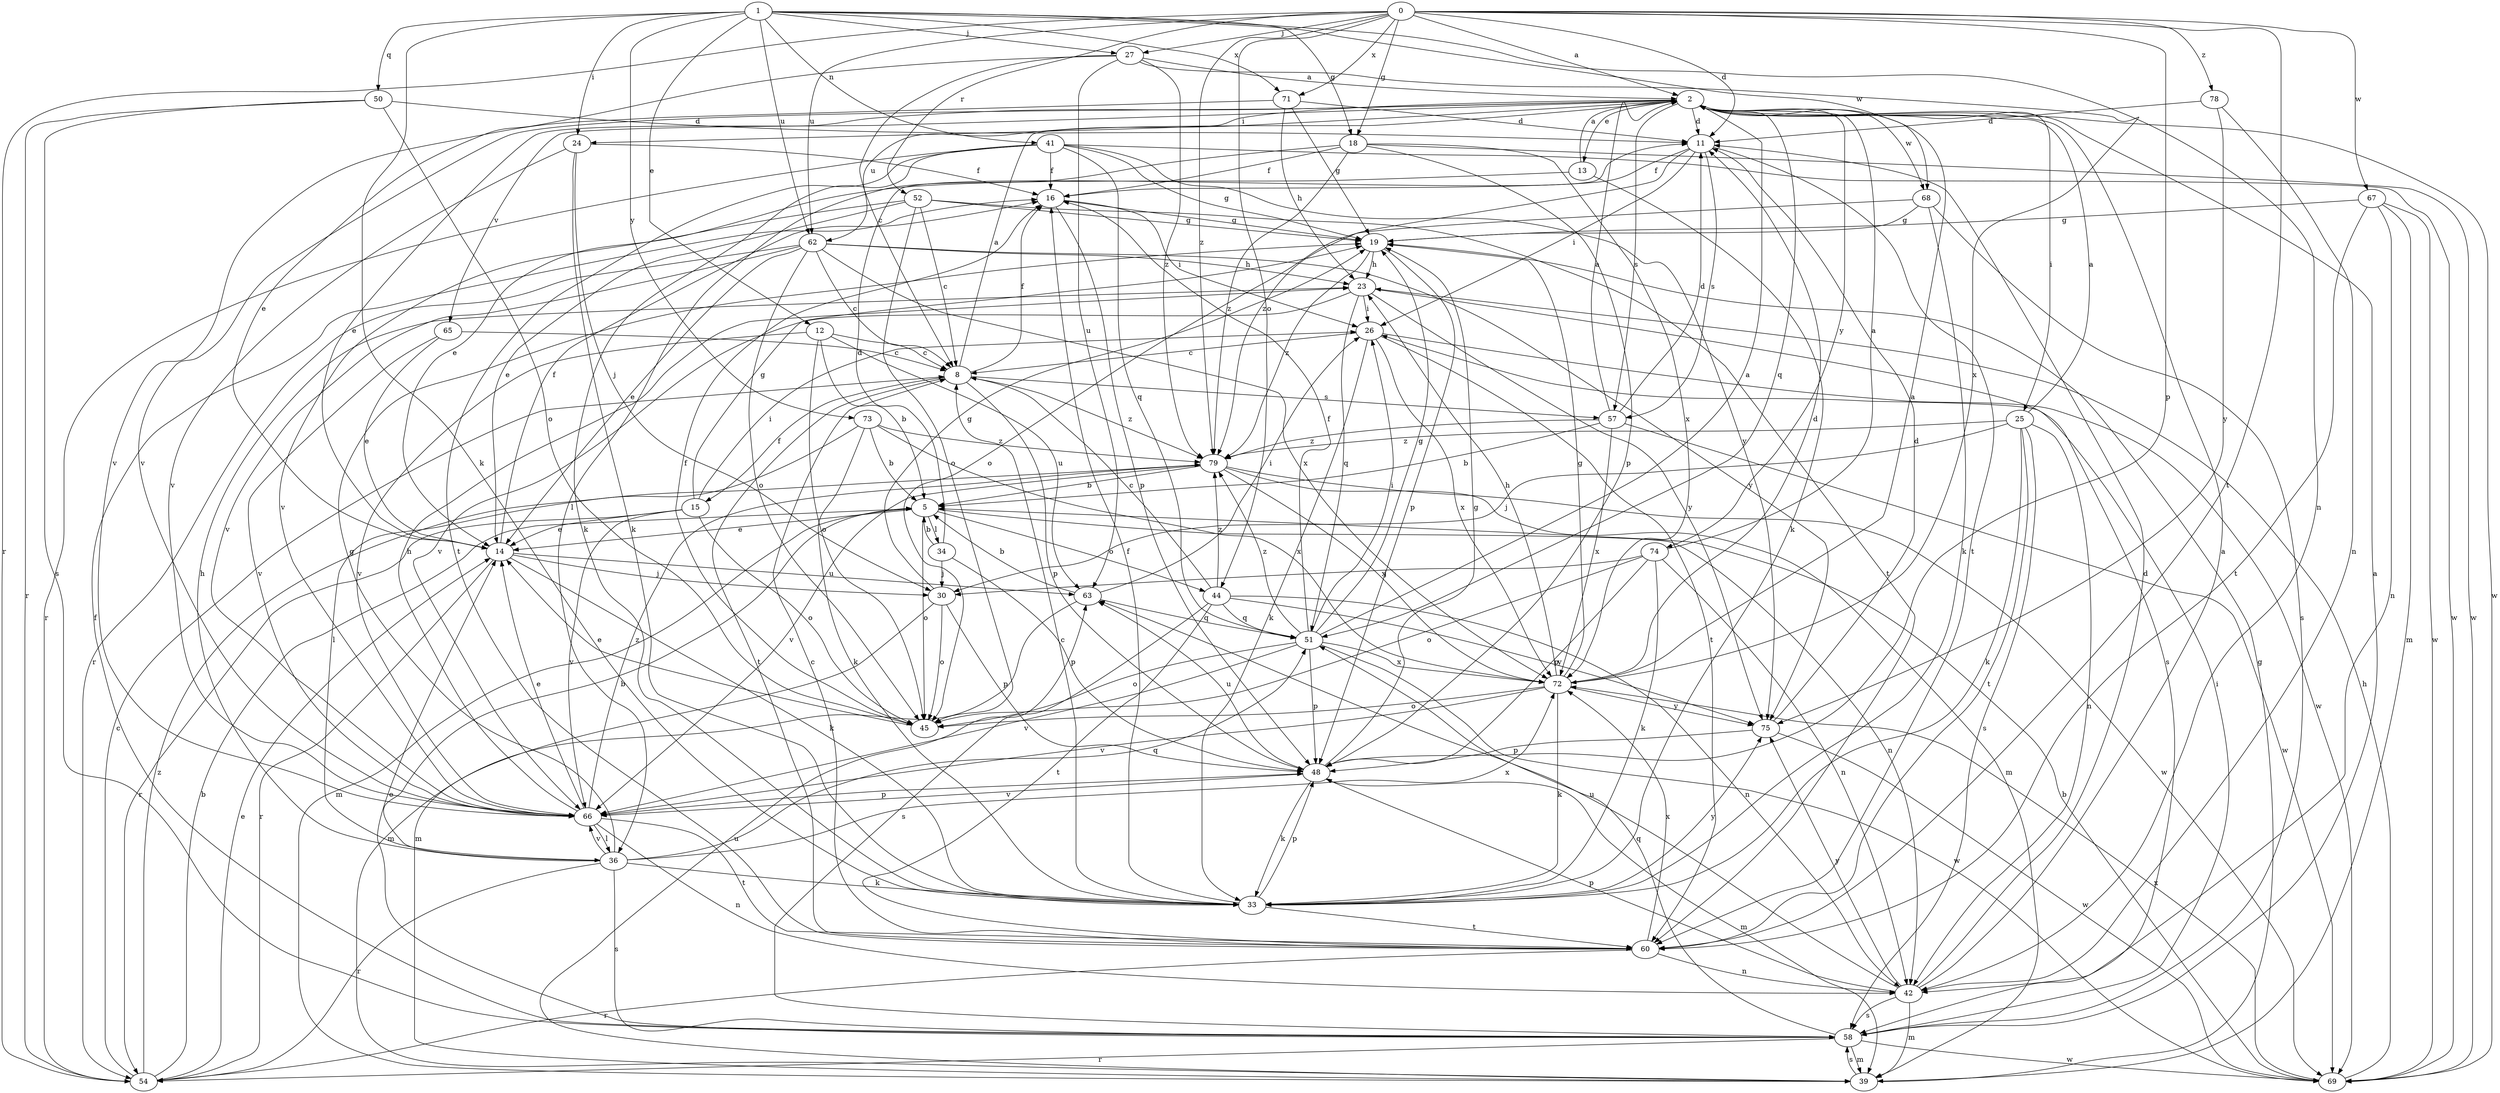 strict digraph  {
0;
1;
2;
5;
8;
11;
12;
13;
14;
15;
16;
18;
19;
23;
24;
25;
26;
27;
30;
33;
34;
36;
39;
41;
42;
44;
45;
48;
50;
51;
52;
54;
57;
58;
60;
62;
63;
65;
66;
67;
68;
69;
71;
72;
73;
74;
75;
78;
79;
0 -> 2  [label=a];
0 -> 11  [label=d];
0 -> 18  [label=g];
0 -> 27  [label=j];
0 -> 44  [label=o];
0 -> 48  [label=p];
0 -> 52  [label=r];
0 -> 54  [label=r];
0 -> 60  [label=t];
0 -> 62  [label=u];
0 -> 67  [label=w];
0 -> 71  [label=x];
0 -> 78  [label=z];
0 -> 79  [label=z];
1 -> 12  [label=e];
1 -> 18  [label=g];
1 -> 24  [label=i];
1 -> 27  [label=j];
1 -> 33  [label=k];
1 -> 41  [label=n];
1 -> 42  [label=n];
1 -> 50  [label=q];
1 -> 62  [label=u];
1 -> 68  [label=w];
1 -> 71  [label=x];
1 -> 73  [label=y];
2 -> 11  [label=d];
2 -> 13  [label=e];
2 -> 14  [label=e];
2 -> 24  [label=i];
2 -> 25  [label=i];
2 -> 51  [label=q];
2 -> 57  [label=s];
2 -> 62  [label=u];
2 -> 65  [label=v];
2 -> 66  [label=v];
2 -> 68  [label=w];
2 -> 69  [label=w];
2 -> 74  [label=y];
5 -> 14  [label=e];
5 -> 34  [label=l];
5 -> 39  [label=m];
5 -> 42  [label=n];
5 -> 44  [label=o];
5 -> 45  [label=o];
8 -> 2  [label=a];
8 -> 15  [label=f];
8 -> 16  [label=f];
8 -> 48  [label=p];
8 -> 57  [label=s];
8 -> 60  [label=t];
8 -> 79  [label=z];
11 -> 16  [label=f];
11 -> 26  [label=i];
11 -> 57  [label=s];
11 -> 60  [label=t];
11 -> 79  [label=z];
12 -> 5  [label=b];
12 -> 8  [label=c];
12 -> 45  [label=o];
12 -> 63  [label=u];
12 -> 66  [label=v];
13 -> 2  [label=a];
13 -> 14  [label=e];
13 -> 33  [label=k];
14 -> 16  [label=f];
14 -> 30  [label=j];
14 -> 33  [label=k];
14 -> 54  [label=r];
14 -> 63  [label=u];
15 -> 14  [label=e];
15 -> 19  [label=g];
15 -> 26  [label=i];
15 -> 45  [label=o];
15 -> 54  [label=r];
15 -> 66  [label=v];
16 -> 19  [label=g];
16 -> 26  [label=i];
16 -> 48  [label=p];
18 -> 16  [label=f];
18 -> 36  [label=l];
18 -> 48  [label=p];
18 -> 69  [label=w];
18 -> 72  [label=x];
18 -> 79  [label=z];
19 -> 23  [label=h];
19 -> 48  [label=p];
19 -> 79  [label=z];
23 -> 26  [label=i];
23 -> 51  [label=q];
23 -> 58  [label=s];
23 -> 66  [label=v];
23 -> 75  [label=y];
24 -> 16  [label=f];
24 -> 30  [label=j];
24 -> 33  [label=k];
24 -> 66  [label=v];
25 -> 2  [label=a];
25 -> 30  [label=j];
25 -> 33  [label=k];
25 -> 42  [label=n];
25 -> 58  [label=s];
25 -> 60  [label=t];
25 -> 79  [label=z];
26 -> 8  [label=c];
26 -> 33  [label=k];
26 -> 60  [label=t];
26 -> 69  [label=w];
26 -> 72  [label=x];
27 -> 2  [label=a];
27 -> 8  [label=c];
27 -> 14  [label=e];
27 -> 63  [label=u];
27 -> 72  [label=x];
27 -> 79  [label=z];
30 -> 19  [label=g];
30 -> 39  [label=m];
30 -> 45  [label=o];
30 -> 48  [label=p];
33 -> 8  [label=c];
33 -> 16  [label=f];
33 -> 48  [label=p];
33 -> 60  [label=t];
33 -> 75  [label=y];
34 -> 5  [label=b];
34 -> 11  [label=d];
34 -> 30  [label=j];
34 -> 48  [label=p];
36 -> 5  [label=b];
36 -> 19  [label=g];
36 -> 23  [label=h];
36 -> 33  [label=k];
36 -> 51  [label=q];
36 -> 54  [label=r];
36 -> 58  [label=s];
36 -> 66  [label=v];
36 -> 72  [label=x];
39 -> 19  [label=g];
39 -> 58  [label=s];
39 -> 63  [label=u];
41 -> 16  [label=f];
41 -> 19  [label=g];
41 -> 33  [label=k];
41 -> 51  [label=q];
41 -> 54  [label=r];
41 -> 60  [label=t];
41 -> 69  [label=w];
41 -> 75  [label=y];
42 -> 2  [label=a];
42 -> 11  [label=d];
42 -> 39  [label=m];
42 -> 48  [label=p];
42 -> 58  [label=s];
42 -> 63  [label=u];
42 -> 75  [label=y];
44 -> 8  [label=c];
44 -> 42  [label=n];
44 -> 51  [label=q];
44 -> 58  [label=s];
44 -> 60  [label=t];
44 -> 75  [label=y];
44 -> 79  [label=z];
45 -> 14  [label=e];
45 -> 16  [label=f];
48 -> 19  [label=g];
48 -> 33  [label=k];
48 -> 39  [label=m];
48 -> 63  [label=u];
48 -> 66  [label=v];
50 -> 11  [label=d];
50 -> 45  [label=o];
50 -> 54  [label=r];
50 -> 58  [label=s];
51 -> 2  [label=a];
51 -> 16  [label=f];
51 -> 19  [label=g];
51 -> 26  [label=i];
51 -> 45  [label=o];
51 -> 48  [label=p];
51 -> 66  [label=v];
51 -> 69  [label=w];
51 -> 72  [label=x];
51 -> 79  [label=z];
52 -> 8  [label=c];
52 -> 14  [label=e];
52 -> 19  [label=g];
52 -> 45  [label=o];
52 -> 60  [label=t];
52 -> 66  [label=v];
54 -> 5  [label=b];
54 -> 8  [label=c];
54 -> 14  [label=e];
54 -> 79  [label=z];
57 -> 2  [label=a];
57 -> 5  [label=b];
57 -> 11  [label=d];
57 -> 69  [label=w];
57 -> 72  [label=x];
57 -> 79  [label=z];
58 -> 2  [label=a];
58 -> 14  [label=e];
58 -> 16  [label=f];
58 -> 26  [label=i];
58 -> 39  [label=m];
58 -> 51  [label=q];
58 -> 54  [label=r];
58 -> 69  [label=w];
60 -> 8  [label=c];
60 -> 42  [label=n];
60 -> 54  [label=r];
60 -> 72  [label=x];
62 -> 8  [label=c];
62 -> 14  [label=e];
62 -> 23  [label=h];
62 -> 45  [label=o];
62 -> 54  [label=r];
62 -> 66  [label=v];
62 -> 72  [label=x];
62 -> 75  [label=y];
63 -> 5  [label=b];
63 -> 26  [label=i];
63 -> 39  [label=m];
63 -> 51  [label=q];
65 -> 8  [label=c];
65 -> 14  [label=e];
65 -> 66  [label=v];
66 -> 14  [label=e];
66 -> 23  [label=h];
66 -> 36  [label=l];
66 -> 42  [label=n];
66 -> 48  [label=p];
66 -> 60  [label=t];
66 -> 79  [label=z];
67 -> 19  [label=g];
67 -> 39  [label=m];
67 -> 42  [label=n];
67 -> 60  [label=t];
67 -> 69  [label=w];
68 -> 19  [label=g];
68 -> 33  [label=k];
68 -> 45  [label=o];
68 -> 58  [label=s];
69 -> 5  [label=b];
69 -> 23  [label=h];
69 -> 72  [label=x];
71 -> 11  [label=d];
71 -> 19  [label=g];
71 -> 23  [label=h];
71 -> 66  [label=v];
72 -> 2  [label=a];
72 -> 11  [label=d];
72 -> 19  [label=g];
72 -> 23  [label=h];
72 -> 33  [label=k];
72 -> 45  [label=o];
72 -> 66  [label=v];
72 -> 75  [label=y];
73 -> 5  [label=b];
73 -> 33  [label=k];
73 -> 36  [label=l];
73 -> 72  [label=x];
73 -> 79  [label=z];
74 -> 2  [label=a];
74 -> 30  [label=j];
74 -> 33  [label=k];
74 -> 42  [label=n];
74 -> 45  [label=o];
74 -> 48  [label=p];
75 -> 11  [label=d];
75 -> 48  [label=p];
75 -> 69  [label=w];
78 -> 11  [label=d];
78 -> 42  [label=n];
78 -> 75  [label=y];
79 -> 5  [label=b];
79 -> 39  [label=m];
79 -> 66  [label=v];
79 -> 69  [label=w];
79 -> 72  [label=x];
}
